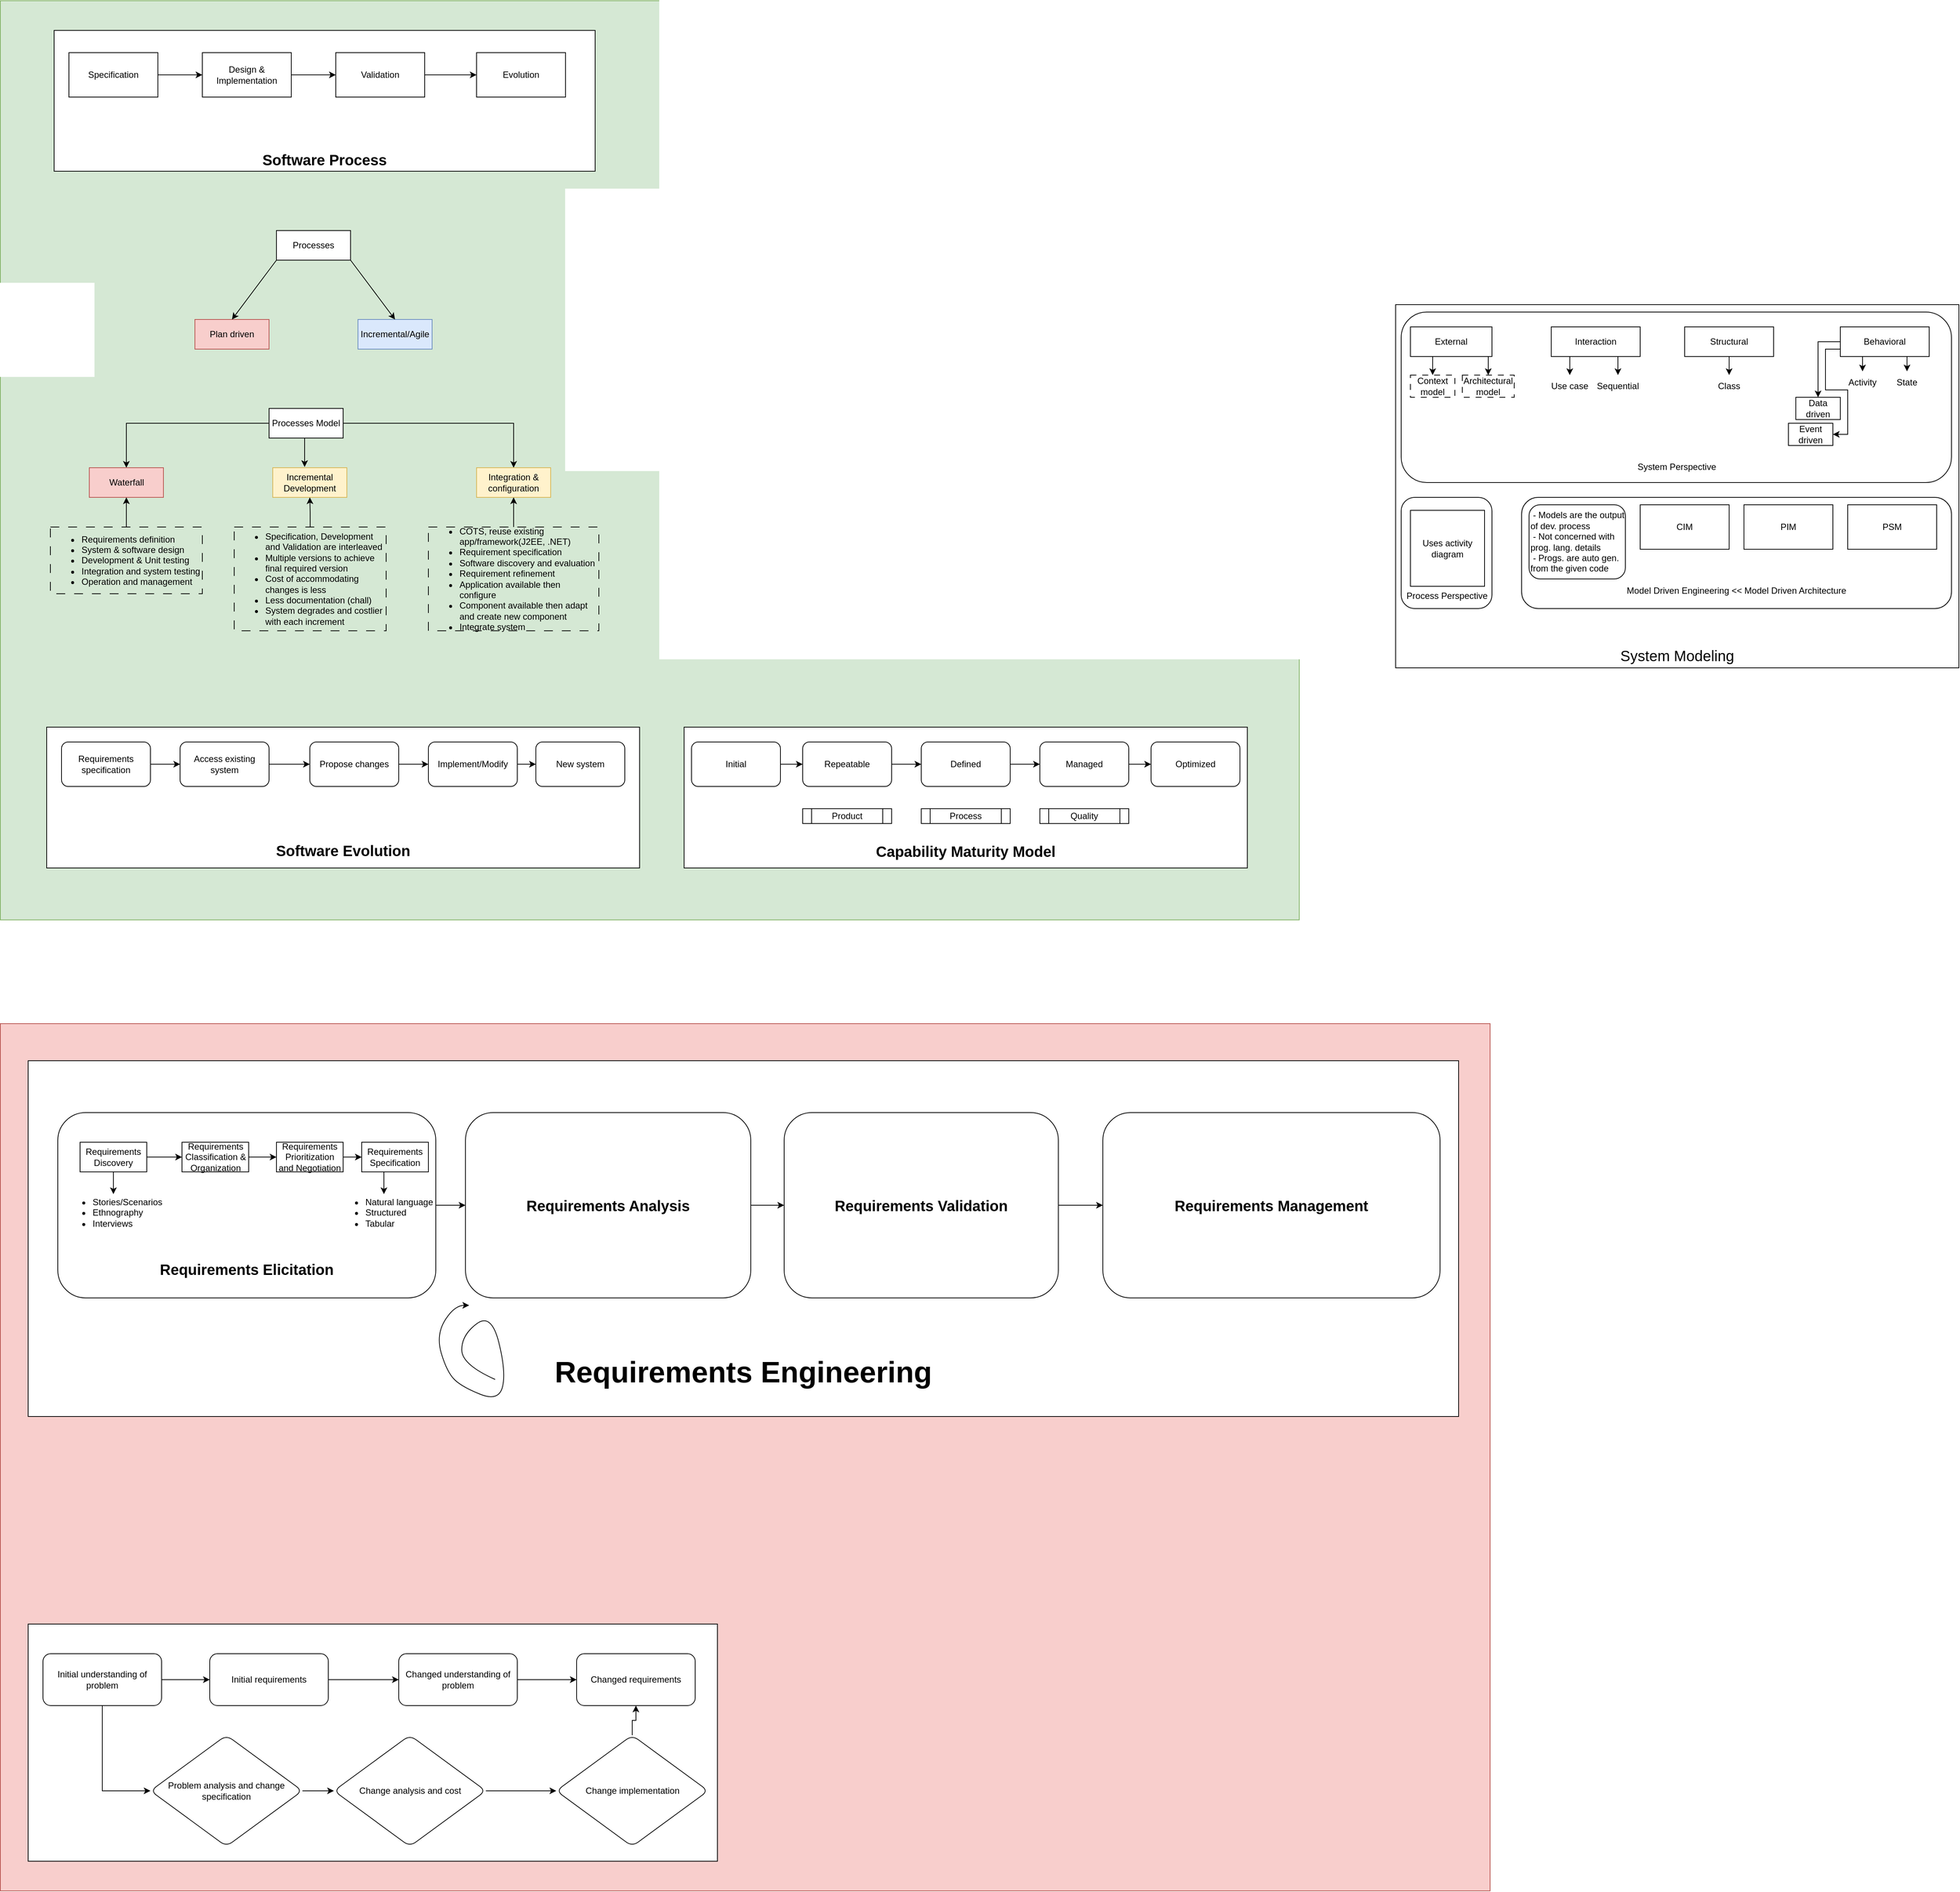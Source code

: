 <mxfile version="24.9.3">
  <diagram name="Page-1" id="WUkf8uHuEilfoa0VEvxg">
    <mxGraphModel dx="1500" dy="866" grid="1" gridSize="10" guides="1" tooltips="1" connect="1" arrows="1" fold="1" page="1" pageScale="1" pageWidth="850" pageHeight="1100" math="0" shadow="0">
      <root>
        <mxCell id="0" />
        <mxCell id="1" parent="0" />
        <mxCell id="IliaSuC26JjyOJG5OuUg-1" value="" style="rounded=0;whiteSpace=wrap;html=1;fillColor=#f8cecc;strokeColor=#b85450;" vertex="1" parent="1">
          <mxGeometry x="7.5" y="1390" width="2010" height="1170" as="geometry" />
        </mxCell>
        <mxCell id="E0Iw3UuUSvdUgsHP7zAj-17" value="" style="rounded=0;whiteSpace=wrap;html=1;fillColor=#d5e8d4;strokeColor=#82b366;" parent="1" vertex="1">
          <mxGeometry x="7.5" y="10" width="1752.5" height="1240" as="geometry" />
        </mxCell>
        <mxCell id="eU5OUPiUkgm-xmvGEM90-1" value="&lt;div&gt;&lt;br&gt;&lt;/div&gt;&lt;div&gt;&lt;br&gt;&lt;/div&gt;&lt;div&gt;&lt;br&gt;&lt;/div&gt;&lt;div&gt;&lt;br&gt;&lt;/div&gt;&lt;div&gt;&lt;br&gt;&lt;/div&gt;&lt;div&gt;&lt;br&gt;&lt;/div&gt;&lt;div&gt;&lt;br&gt;&lt;/div&gt;&lt;div&gt;&lt;br&gt;&lt;/div&gt;&lt;div&gt;&lt;br&gt;&lt;/div&gt;&lt;div&gt;&lt;br&gt;&lt;/div&gt;&lt;div&gt;&lt;br&gt;&lt;/div&gt;&lt;div&gt;&lt;b&gt;&lt;font style=&quot;font-size: 20px;&quot;&gt;Software Process&lt;/font&gt;&lt;/b&gt;&lt;/div&gt;" style="rounded=0;whiteSpace=wrap;html=1;movable=0;resizable=0;rotatable=0;deletable=0;editable=0;locked=1;connectable=0;" parent="1" vertex="1">
          <mxGeometry x="80" y="50" width="730" height="190" as="geometry" />
        </mxCell>
        <mxCell id="eU5OUPiUkgm-xmvGEM90-6" value="" style="edgeStyle=orthogonalEdgeStyle;rounded=0;orthogonalLoop=1;jettySize=auto;html=1;movable=0;resizable=0;rotatable=0;deletable=0;editable=0;locked=1;connectable=0;" parent="1" source="eU5OUPiUkgm-xmvGEM90-2" target="eU5OUPiUkgm-xmvGEM90-3" edge="1">
          <mxGeometry relative="1" as="geometry" />
        </mxCell>
        <mxCell id="eU5OUPiUkgm-xmvGEM90-2" value="Specification" style="rounded=0;whiteSpace=wrap;html=1;movable=0;resizable=0;rotatable=0;deletable=0;editable=0;locked=1;connectable=0;" parent="1" vertex="1">
          <mxGeometry x="100" y="80" width="120" height="60" as="geometry" />
        </mxCell>
        <mxCell id="eU5OUPiUkgm-xmvGEM90-7" value="" style="edgeStyle=orthogonalEdgeStyle;rounded=0;orthogonalLoop=1;jettySize=auto;html=1;movable=0;resizable=0;rotatable=0;deletable=0;editable=0;locked=1;connectable=0;" parent="1" source="eU5OUPiUkgm-xmvGEM90-3" target="eU5OUPiUkgm-xmvGEM90-4" edge="1">
          <mxGeometry relative="1" as="geometry" />
        </mxCell>
        <mxCell id="eU5OUPiUkgm-xmvGEM90-3" value="Design &amp;amp; Implementation" style="rounded=0;whiteSpace=wrap;html=1;movable=0;resizable=0;rotatable=0;deletable=0;editable=0;locked=1;connectable=0;" parent="1" vertex="1">
          <mxGeometry x="280" y="80" width="120" height="60" as="geometry" />
        </mxCell>
        <mxCell id="eU5OUPiUkgm-xmvGEM90-8" value="" style="edgeStyle=orthogonalEdgeStyle;rounded=0;orthogonalLoop=1;jettySize=auto;html=1;movable=0;resizable=0;rotatable=0;deletable=0;editable=0;locked=1;connectable=0;" parent="1" source="eU5OUPiUkgm-xmvGEM90-4" target="eU5OUPiUkgm-xmvGEM90-5" edge="1">
          <mxGeometry relative="1" as="geometry" />
        </mxCell>
        <mxCell id="eU5OUPiUkgm-xmvGEM90-4" value="Validation" style="rounded=0;whiteSpace=wrap;html=1;movable=0;resizable=0;rotatable=0;deletable=0;editable=0;locked=1;connectable=0;" parent="1" vertex="1">
          <mxGeometry x="460" y="80" width="120" height="60" as="geometry" />
        </mxCell>
        <mxCell id="eU5OUPiUkgm-xmvGEM90-5" value="Evolution" style="rounded=0;whiteSpace=wrap;html=1;movable=0;resizable=0;rotatable=0;deletable=0;editable=0;locked=1;connectable=0;" parent="1" vertex="1">
          <mxGeometry x="650" y="80" width="120" height="60" as="geometry" />
        </mxCell>
        <mxCell id="eU5OUPiUkgm-xmvGEM90-9" value="Processes" style="rounded=0;whiteSpace=wrap;html=1;movable=0;resizable=0;rotatable=0;deletable=0;editable=0;locked=1;connectable=0;" parent="1" vertex="1">
          <mxGeometry x="380" y="320" width="100" height="40" as="geometry" />
        </mxCell>
        <mxCell id="eU5OUPiUkgm-xmvGEM90-10" value="Plan driven" style="rounded=0;whiteSpace=wrap;html=1;fillColor=#f8cecc;strokeColor=#b85450;movable=0;resizable=0;rotatable=0;deletable=0;editable=0;locked=1;connectable=0;" parent="1" vertex="1">
          <mxGeometry x="270" y="440" width="100" height="40" as="geometry" />
        </mxCell>
        <mxCell id="eU5OUPiUkgm-xmvGEM90-11" value="Incremental/Agile" style="rounded=0;whiteSpace=wrap;html=1;fillColor=#dae8fc;strokeColor=#6c8ebf;movable=0;resizable=0;rotatable=0;deletable=0;editable=0;locked=1;connectable=0;" parent="1" vertex="1">
          <mxGeometry x="490" y="440" width="100" height="40" as="geometry" />
        </mxCell>
        <mxCell id="eU5OUPiUkgm-xmvGEM90-13" value="" style="endArrow=classic;html=1;rounded=0;entryX=0.5;entryY=0;entryDx=0;entryDy=0;exitX=0;exitY=1;exitDx=0;exitDy=0;movable=0;resizable=0;rotatable=0;deletable=0;editable=0;locked=1;connectable=0;" parent="1" source="eU5OUPiUkgm-xmvGEM90-9" target="eU5OUPiUkgm-xmvGEM90-10" edge="1">
          <mxGeometry width="50" height="50" relative="1" as="geometry">
            <mxPoint x="400" y="300" as="sourcePoint" />
            <mxPoint x="450" y="250" as="targetPoint" />
          </mxGeometry>
        </mxCell>
        <mxCell id="eU5OUPiUkgm-xmvGEM90-14" value="" style="endArrow=classic;html=1;rounded=0;entryX=0.5;entryY=0;entryDx=0;entryDy=0;exitX=1;exitY=1;exitDx=0;exitDy=0;movable=0;resizable=0;rotatable=0;deletable=0;editable=0;locked=1;connectable=0;" parent="1" source="eU5OUPiUkgm-xmvGEM90-9" target="eU5OUPiUkgm-xmvGEM90-11" edge="1">
          <mxGeometry width="50" height="50" relative="1" as="geometry">
            <mxPoint x="390" y="370" as="sourcePoint" />
            <mxPoint x="350" y="410" as="targetPoint" />
          </mxGeometry>
        </mxCell>
        <mxCell id="eU5OUPiUkgm-xmvGEM90-21" style="edgeStyle=orthogonalEdgeStyle;rounded=0;orthogonalLoop=1;jettySize=auto;html=1;exitX=0;exitY=0.5;exitDx=0;exitDy=0;entryX=0.5;entryY=0;entryDx=0;entryDy=0;movable=0;resizable=0;rotatable=0;deletable=0;editable=0;locked=1;connectable=0;" parent="1" source="eU5OUPiUkgm-xmvGEM90-15" target="eU5OUPiUkgm-xmvGEM90-17" edge="1">
          <mxGeometry relative="1" as="geometry" />
        </mxCell>
        <mxCell id="eU5OUPiUkgm-xmvGEM90-23" style="edgeStyle=orthogonalEdgeStyle;rounded=0;orthogonalLoop=1;jettySize=auto;html=1;exitX=1;exitY=0.5;exitDx=0;exitDy=0;entryX=0.5;entryY=0;entryDx=0;entryDy=0;movable=0;resizable=0;rotatable=0;deletable=0;editable=0;locked=1;connectable=0;" parent="1" source="eU5OUPiUkgm-xmvGEM90-15" target="eU5OUPiUkgm-xmvGEM90-19" edge="1">
          <mxGeometry relative="1" as="geometry" />
        </mxCell>
        <mxCell id="eU5OUPiUkgm-xmvGEM90-15" value="Processes Model" style="rounded=0;whiteSpace=wrap;html=1;movable=0;resizable=0;rotatable=0;deletable=0;editable=0;locked=1;connectable=0;" parent="1" vertex="1">
          <mxGeometry x="370" y="560" width="100" height="40" as="geometry" />
        </mxCell>
        <mxCell id="eU5OUPiUkgm-xmvGEM90-17" value="Waterfall" style="rounded=0;whiteSpace=wrap;html=1;fillColor=#f8cecc;strokeColor=#b85450;movable=0;resizable=0;rotatable=0;deletable=0;editable=0;locked=1;connectable=0;" parent="1" vertex="1">
          <mxGeometry x="127.5" y="640" width="100" height="40" as="geometry" />
        </mxCell>
        <mxCell id="eU5OUPiUkgm-xmvGEM90-18" value="Incremental Development" style="rounded=0;whiteSpace=wrap;html=1;fillColor=#fff2cc;strokeColor=#d6b656;movable=0;resizable=0;rotatable=0;deletable=0;editable=0;locked=1;connectable=0;" parent="1" vertex="1">
          <mxGeometry x="375" y="640" width="100" height="40" as="geometry" />
        </mxCell>
        <mxCell id="eU5OUPiUkgm-xmvGEM90-19" value="Integration &amp;amp; configuration" style="rounded=0;whiteSpace=wrap;html=1;fillColor=#fff2cc;strokeColor=#d6b656;movable=0;resizable=0;rotatable=0;deletable=0;editable=0;locked=1;connectable=0;" parent="1" vertex="1">
          <mxGeometry x="650" y="640" width="100" height="40" as="geometry" />
        </mxCell>
        <mxCell id="eU5OUPiUkgm-xmvGEM90-22" style="edgeStyle=orthogonalEdgeStyle;rounded=0;orthogonalLoop=1;jettySize=auto;html=1;exitX=0.5;exitY=1;exitDx=0;exitDy=0;entryX=0.43;entryY=-0.025;entryDx=0;entryDy=0;entryPerimeter=0;movable=0;resizable=0;rotatable=0;deletable=0;editable=0;locked=1;connectable=0;" parent="1" source="eU5OUPiUkgm-xmvGEM90-15" target="eU5OUPiUkgm-xmvGEM90-18" edge="1">
          <mxGeometry relative="1" as="geometry" />
        </mxCell>
        <mxCell id="eU5OUPiUkgm-xmvGEM90-26" value="" style="edgeStyle=orthogonalEdgeStyle;rounded=0;orthogonalLoop=1;jettySize=auto;html=1;movable=0;resizable=0;rotatable=0;deletable=0;editable=0;locked=1;connectable=0;" parent="1" source="eU5OUPiUkgm-xmvGEM90-25" target="eU5OUPiUkgm-xmvGEM90-17" edge="1">
          <mxGeometry relative="1" as="geometry" />
        </mxCell>
        <mxCell id="eU5OUPiUkgm-xmvGEM90-25" value="&lt;div align=&quot;left&quot;&gt;&lt;ul&gt;&lt;li&gt;Requirements definition&lt;/li&gt;&lt;li&gt;System &amp;amp; software design&lt;/li&gt;&lt;li&gt;Development &amp;amp; Unit testing&lt;/li&gt;&lt;li&gt;Integration and system testing&lt;/li&gt;&lt;li&gt;Operation and management&lt;br&gt;&lt;/li&gt;&lt;/ul&gt;&lt;/div&gt;" style="text;html=1;align=left;verticalAlign=middle;whiteSpace=wrap;rounded=0;dashed=1;strokeColor=default;dashPattern=12 12;movable=0;resizable=0;rotatable=0;deletable=0;editable=0;locked=1;connectable=0;" parent="1" vertex="1">
          <mxGeometry x="75" y="720" width="205" height="90" as="geometry" />
        </mxCell>
        <mxCell id="eU5OUPiUkgm-xmvGEM90-28" value="" style="edgeStyle=orthogonalEdgeStyle;rounded=0;orthogonalLoop=1;jettySize=auto;html=1;movable=0;resizable=0;rotatable=0;deletable=0;editable=0;locked=1;connectable=0;" parent="1" source="eU5OUPiUkgm-xmvGEM90-27" target="eU5OUPiUkgm-xmvGEM90-18" edge="1">
          <mxGeometry relative="1" as="geometry" />
        </mxCell>
        <mxCell id="eU5OUPiUkgm-xmvGEM90-27" value="&lt;ul&gt;&lt;li&gt;Specification, Development and Validation are interleaved&lt;/li&gt;&lt;li&gt;Multiple versions to achieve final required version&lt;br&gt;&lt;/li&gt;&lt;li&gt;Cost of accommodating changes is less&lt;/li&gt;&lt;li&gt;Less documentation (chall)&lt;/li&gt;&lt;li&gt;System degrades and costlier with each increment&lt;br&gt;&lt;/li&gt;&lt;/ul&gt;" style="text;html=1;align=left;verticalAlign=middle;whiteSpace=wrap;rounded=0;dashed=1;strokeColor=default;dashPattern=12 12;movable=0;resizable=0;rotatable=0;deletable=0;editable=0;locked=1;connectable=0;" parent="1" vertex="1">
          <mxGeometry x="323" y="720" width="205" height="140" as="geometry" />
        </mxCell>
        <mxCell id="eU5OUPiUkgm-xmvGEM90-30" value="" style="edgeStyle=orthogonalEdgeStyle;rounded=0;orthogonalLoop=1;jettySize=auto;html=1;movable=0;resizable=0;rotatable=0;deletable=0;editable=0;locked=1;connectable=0;" parent="1" source="eU5OUPiUkgm-xmvGEM90-29" target="eU5OUPiUkgm-xmvGEM90-19" edge="1">
          <mxGeometry relative="1" as="geometry" />
        </mxCell>
        <mxCell id="eU5OUPiUkgm-xmvGEM90-29" value="&lt;ul&gt;&lt;li&gt;COTS, reuse existing app/framework(J2EE, .NET)&lt;/li&gt;&lt;li&gt;Requirement specification&lt;/li&gt;&lt;li&gt;Software discovery and evaluation&lt;br&gt;&lt;/li&gt;&lt;li&gt;Requirement refinement&lt;/li&gt;&lt;li&gt;Application available then configure&lt;/li&gt;&lt;li&gt;Component available then adapt and create new component&lt;br&gt;&lt;/li&gt;&lt;li&gt;Integrate system&lt;br&gt;&lt;/li&gt;&lt;/ul&gt;" style="text;html=1;align=left;verticalAlign=middle;whiteSpace=wrap;rounded=0;dashed=1;strokeColor=default;dashPattern=12 12;movable=0;resizable=0;rotatable=0;deletable=0;editable=0;locked=1;connectable=0;" parent="1" vertex="1">
          <mxGeometry x="585" y="720" width="230" height="140" as="geometry" />
        </mxCell>
        <mxCell id="6BnkQUGsRllKWGxfREIt-1" value="&lt;br&gt;&lt;div&gt;&lt;br&gt;&lt;/div&gt;&lt;div&gt;&lt;b&gt;&lt;br&gt;&lt;/b&gt;&lt;/div&gt;&lt;div&gt;&lt;b&gt;&lt;br&gt;&lt;/b&gt;&lt;/div&gt;&lt;div&gt;&lt;b&gt;&lt;br&gt;&lt;/b&gt;&lt;/div&gt;&lt;div&gt;&lt;b&gt;&lt;br&gt;&lt;/b&gt;&lt;/div&gt;&lt;div&gt;&lt;b&gt;&lt;br&gt;&lt;/b&gt;&lt;/div&gt;&lt;div&gt;&lt;b&gt;&lt;br&gt;&lt;/b&gt;&lt;/div&gt;&lt;div&gt;&lt;b&gt;&lt;br&gt;&lt;/b&gt;&lt;/div&gt;&lt;div&gt;&lt;b&gt;&lt;br&gt;&lt;/b&gt;&lt;/div&gt;&lt;div&gt;&lt;b&gt;&lt;font style=&quot;font-size: 20px;&quot;&gt;Software Evolution&lt;/font&gt;&lt;/b&gt;&lt;/div&gt;" style="rounded=0;whiteSpace=wrap;html=1;movable=0;resizable=0;rotatable=0;deletable=0;editable=0;locked=1;connectable=0;" parent="1" vertex="1">
          <mxGeometry x="70" y="990" width="800" height="190" as="geometry" />
        </mxCell>
        <mxCell id="6BnkQUGsRllKWGxfREIt-5" value="" style="edgeStyle=orthogonalEdgeStyle;rounded=0;orthogonalLoop=1;jettySize=auto;html=1;movable=0;resizable=0;rotatable=0;deletable=0;editable=0;locked=1;connectable=0;" parent="1" source="6BnkQUGsRllKWGxfREIt-3" target="6BnkQUGsRllKWGxfREIt-4" edge="1">
          <mxGeometry relative="1" as="geometry" />
        </mxCell>
        <mxCell id="6BnkQUGsRllKWGxfREIt-3" value="Requirements specification" style="rounded=1;whiteSpace=wrap;html=1;movable=0;resizable=0;rotatable=0;deletable=0;editable=0;locked=1;connectable=0;" parent="1" vertex="1">
          <mxGeometry x="90" y="1010" width="120" height="60" as="geometry" />
        </mxCell>
        <mxCell id="6BnkQUGsRllKWGxfREIt-7" value="" style="edgeStyle=orthogonalEdgeStyle;rounded=0;orthogonalLoop=1;jettySize=auto;html=1;movable=0;resizable=0;rotatable=0;deletable=0;editable=0;locked=1;connectable=0;" parent="1" source="6BnkQUGsRllKWGxfREIt-4" target="6BnkQUGsRllKWGxfREIt-6" edge="1">
          <mxGeometry relative="1" as="geometry" />
        </mxCell>
        <mxCell id="6BnkQUGsRllKWGxfREIt-4" value="Access existing system" style="whiteSpace=wrap;html=1;rounded=1;movable=0;resizable=0;rotatable=0;deletable=0;editable=0;locked=1;connectable=0;" parent="1" vertex="1">
          <mxGeometry x="250" y="1010" width="120" height="60" as="geometry" />
        </mxCell>
        <mxCell id="6BnkQUGsRllKWGxfREIt-9" value="" style="edgeStyle=orthogonalEdgeStyle;rounded=0;orthogonalLoop=1;jettySize=auto;html=1;movable=0;resizable=0;rotatable=0;deletable=0;editable=0;locked=1;connectable=0;" parent="1" source="6BnkQUGsRllKWGxfREIt-6" target="6BnkQUGsRllKWGxfREIt-8" edge="1">
          <mxGeometry relative="1" as="geometry" />
        </mxCell>
        <mxCell id="6BnkQUGsRllKWGxfREIt-6" value="Propose changes" style="whiteSpace=wrap;html=1;rounded=1;movable=0;resizable=0;rotatable=0;deletable=0;editable=0;locked=1;connectable=0;" parent="1" vertex="1">
          <mxGeometry x="425" y="1010" width="120" height="60" as="geometry" />
        </mxCell>
        <mxCell id="6BnkQUGsRllKWGxfREIt-11" value="" style="edgeStyle=orthogonalEdgeStyle;rounded=0;orthogonalLoop=1;jettySize=auto;html=1;movable=0;resizable=0;rotatable=0;deletable=0;editable=0;locked=1;connectable=0;" parent="1" source="6BnkQUGsRllKWGxfREIt-8" target="6BnkQUGsRllKWGxfREIt-10" edge="1">
          <mxGeometry relative="1" as="geometry" />
        </mxCell>
        <mxCell id="6BnkQUGsRllKWGxfREIt-8" value="Implement/Modify" style="whiteSpace=wrap;html=1;rounded=1;movable=0;resizable=0;rotatable=0;deletable=0;editable=0;locked=1;connectable=0;" parent="1" vertex="1">
          <mxGeometry x="585" y="1010" width="120" height="60" as="geometry" />
        </mxCell>
        <mxCell id="6BnkQUGsRllKWGxfREIt-10" value="New system" style="whiteSpace=wrap;html=1;rounded=1;movable=0;resizable=0;rotatable=0;deletable=0;editable=0;locked=1;connectable=0;" parent="1" vertex="1">
          <mxGeometry x="730" y="1010" width="120" height="60" as="geometry" />
        </mxCell>
        <mxCell id="E0Iw3UuUSvdUgsHP7zAj-1" value="&lt;div&gt;&lt;b&gt;&lt;font style=&quot;font-size: 20px;&quot;&gt;&lt;br&gt;&lt;/font&gt;&lt;/b&gt;&lt;/div&gt;&lt;div&gt;&lt;b&gt;&lt;font style=&quot;font-size: 20px;&quot;&gt;&lt;br&gt;&lt;/font&gt;&lt;/b&gt;&lt;/div&gt;&lt;div&gt;&lt;b&gt;&lt;font style=&quot;font-size: 20px;&quot;&gt;&lt;br&gt;&lt;/font&gt;&lt;/b&gt;&lt;/div&gt;&lt;div&gt;&lt;b&gt;&lt;font style=&quot;font-size: 20px;&quot;&gt;&lt;br&gt;&lt;/font&gt;&lt;/b&gt;&lt;/div&gt;&lt;div&gt;&lt;b&gt;&lt;font style=&quot;font-size: 20px;&quot;&gt;&lt;br&gt;&lt;/font&gt;&lt;/b&gt;&lt;/div&gt;&lt;div&gt;&lt;b&gt;&lt;font style=&quot;font-size: 20px;&quot;&gt;&lt;br&gt;&lt;/font&gt;&lt;/b&gt;&lt;/div&gt;&lt;div&gt;&lt;b&gt;&lt;font style=&quot;font-size: 20px;&quot;&gt;Capability Maturity Model&lt;/font&gt;&lt;/b&gt;&lt;/div&gt;" style="rounded=0;whiteSpace=wrap;html=1;movable=0;resizable=0;rotatable=0;deletable=0;editable=0;locked=1;connectable=0;" parent="1" vertex="1">
          <mxGeometry x="930" y="990" width="760" height="190" as="geometry" />
        </mxCell>
        <mxCell id="E0Iw3UuUSvdUgsHP7zAj-4" value="" style="edgeStyle=orthogonalEdgeStyle;rounded=0;orthogonalLoop=1;jettySize=auto;html=1;movable=0;resizable=0;rotatable=0;deletable=0;editable=0;locked=1;connectable=0;" parent="1" source="E0Iw3UuUSvdUgsHP7zAj-2" target="E0Iw3UuUSvdUgsHP7zAj-3" edge="1">
          <mxGeometry relative="1" as="geometry" />
        </mxCell>
        <mxCell id="E0Iw3UuUSvdUgsHP7zAj-2" value="Initial" style="rounded=1;whiteSpace=wrap;html=1;movable=0;resizable=0;rotatable=0;deletable=0;editable=0;locked=1;connectable=0;" parent="1" vertex="1">
          <mxGeometry x="940" y="1010" width="120" height="60" as="geometry" />
        </mxCell>
        <mxCell id="E0Iw3UuUSvdUgsHP7zAj-6" value="" style="edgeStyle=orthogonalEdgeStyle;rounded=0;orthogonalLoop=1;jettySize=auto;html=1;movable=0;resizable=0;rotatable=0;deletable=0;editable=0;locked=1;connectable=0;" parent="1" source="E0Iw3UuUSvdUgsHP7zAj-3" target="E0Iw3UuUSvdUgsHP7zAj-5" edge="1">
          <mxGeometry relative="1" as="geometry" />
        </mxCell>
        <mxCell id="E0Iw3UuUSvdUgsHP7zAj-3" value="Repeatable" style="whiteSpace=wrap;html=1;rounded=1;movable=0;resizable=0;rotatable=0;deletable=0;editable=0;locked=1;connectable=0;" parent="1" vertex="1">
          <mxGeometry x="1090" y="1010" width="120" height="60" as="geometry" />
        </mxCell>
        <mxCell id="E0Iw3UuUSvdUgsHP7zAj-8" value="" style="edgeStyle=orthogonalEdgeStyle;rounded=0;orthogonalLoop=1;jettySize=auto;html=1;movable=0;resizable=0;rotatable=0;deletable=0;editable=0;locked=1;connectable=0;" parent="1" source="E0Iw3UuUSvdUgsHP7zAj-5" target="E0Iw3UuUSvdUgsHP7zAj-7" edge="1">
          <mxGeometry relative="1" as="geometry" />
        </mxCell>
        <mxCell id="E0Iw3UuUSvdUgsHP7zAj-5" value="Defined" style="whiteSpace=wrap;html=1;rounded=1;movable=0;resizable=0;rotatable=0;deletable=0;editable=0;locked=1;connectable=0;" parent="1" vertex="1">
          <mxGeometry x="1250" y="1010" width="120" height="60" as="geometry" />
        </mxCell>
        <mxCell id="E0Iw3UuUSvdUgsHP7zAj-10" value="" style="edgeStyle=orthogonalEdgeStyle;rounded=0;orthogonalLoop=1;jettySize=auto;html=1;movable=0;resizable=0;rotatable=0;deletable=0;editable=0;locked=1;connectable=0;" parent="1" source="E0Iw3UuUSvdUgsHP7zAj-7" target="E0Iw3UuUSvdUgsHP7zAj-9" edge="1">
          <mxGeometry relative="1" as="geometry" />
        </mxCell>
        <mxCell id="E0Iw3UuUSvdUgsHP7zAj-7" value="Managed" style="whiteSpace=wrap;html=1;rounded=1;movable=0;resizable=0;rotatable=0;deletable=0;editable=0;locked=1;connectable=0;" parent="1" vertex="1">
          <mxGeometry x="1410" y="1010" width="120" height="60" as="geometry" />
        </mxCell>
        <mxCell id="E0Iw3UuUSvdUgsHP7zAj-9" value="Optimized" style="whiteSpace=wrap;html=1;rounded=1;movable=0;resizable=0;rotatable=0;deletable=0;editable=0;locked=1;connectable=0;" parent="1" vertex="1">
          <mxGeometry x="1560" y="1010" width="120" height="60" as="geometry" />
        </mxCell>
        <mxCell id="E0Iw3UuUSvdUgsHP7zAj-11" value="Process" style="shape=process;whiteSpace=wrap;html=1;backgroundOutline=1;movable=0;resizable=0;rotatable=0;deletable=0;editable=0;locked=1;connectable=0;" parent="1" vertex="1">
          <mxGeometry x="1250" y="1100" width="120" height="20" as="geometry" />
        </mxCell>
        <mxCell id="E0Iw3UuUSvdUgsHP7zAj-14" value="Product" style="shape=process;whiteSpace=wrap;html=1;backgroundOutline=1;movable=0;resizable=0;rotatable=0;deletable=0;editable=0;locked=1;connectable=0;" parent="1" vertex="1">
          <mxGeometry x="1090" y="1100" width="120" height="20" as="geometry" />
        </mxCell>
        <mxCell id="E0Iw3UuUSvdUgsHP7zAj-15" value="Quality" style="shape=process;whiteSpace=wrap;html=1;backgroundOutline=1;movable=0;resizable=0;rotatable=0;deletable=0;editable=0;locked=1;connectable=0;" parent="1" vertex="1">
          <mxGeometry x="1410" y="1100" width="120" height="20" as="geometry" />
        </mxCell>
        <mxCell id="Emmmvu-aRQl3JNMh38jR-1" value="&lt;div&gt;&lt;br&gt;&lt;/div&gt;&lt;div&gt;&lt;br&gt;&lt;/div&gt;&lt;div&gt;&lt;br&gt;&lt;/div&gt;&lt;div&gt;&lt;br&gt;&lt;/div&gt;&lt;div&gt;&lt;br&gt;&lt;/div&gt;&lt;div&gt;&lt;br&gt;&lt;/div&gt;&lt;div&gt;&lt;br&gt;&lt;/div&gt;&lt;div&gt;&lt;br&gt;&lt;/div&gt;&lt;div&gt;&lt;br&gt;&lt;/div&gt;&lt;div&gt;&lt;br&gt;&lt;/div&gt;&lt;div&gt;&lt;br&gt;&lt;/div&gt;&lt;div&gt;&lt;br&gt;&lt;/div&gt;&lt;div&gt;&lt;br&gt;&lt;/div&gt;&lt;div&gt;&lt;br&gt;&lt;/div&gt;&lt;div&gt;&lt;br&gt;&lt;/div&gt;&lt;div&gt;&lt;br&gt;&lt;/div&gt;&lt;div&gt;&lt;br&gt;&lt;/div&gt;&lt;div&gt;&lt;br&gt;&lt;/div&gt;&lt;div&gt;&lt;br&gt;&lt;/div&gt;&lt;div&gt;&lt;br&gt;&lt;/div&gt;&lt;div&gt;&lt;br&gt;&lt;/div&gt;&lt;div&gt;&lt;br&gt;&lt;/div&gt;&lt;div&gt;&lt;br&gt;&lt;/div&gt;&lt;div&gt;&lt;br&gt;&lt;/div&gt;&lt;div&gt;&lt;br&gt;&lt;/div&gt;&lt;div&gt;&lt;font style=&quot;font-size: 40px;&quot;&gt;&lt;b&gt;Requirements Engineering&lt;/b&gt;&lt;/font&gt;&lt;/div&gt;" style="rounded=0;whiteSpace=wrap;html=1;" parent="1" vertex="1">
          <mxGeometry x="45" y="1440" width="1930" height="480" as="geometry" />
        </mxCell>
        <mxCell id="Emmmvu-aRQl3JNMh38jR-4" value="" style="edgeStyle=orthogonalEdgeStyle;rounded=0;orthogonalLoop=1;jettySize=auto;html=1;" parent="1" source="Emmmvu-aRQl3JNMh38jR-2" target="Emmmvu-aRQl3JNMh38jR-3" edge="1">
          <mxGeometry relative="1" as="geometry" />
        </mxCell>
        <mxCell id="Emmmvu-aRQl3JNMh38jR-2" value="&lt;br&gt;&lt;div&gt;&lt;br&gt;&lt;/div&gt;&lt;div&gt;&lt;font style=&quot;font-size: 20px;&quot;&gt;&lt;b&gt;&lt;br&gt;&lt;/b&gt;&lt;/font&gt;&lt;/div&gt;&lt;div&gt;&lt;font style=&quot;font-size: 20px;&quot;&gt;&lt;b&gt;&lt;br&gt;&lt;/b&gt;&lt;/font&gt;&lt;/div&gt;&lt;div&gt;&lt;font style=&quot;font-size: 20px;&quot;&gt;&lt;b&gt;&lt;br&gt;&lt;/b&gt;&lt;/font&gt;&lt;/div&gt;&lt;div&gt;&lt;font style=&quot;font-size: 20px;&quot;&gt;&lt;b&gt;&lt;br&gt;&lt;/b&gt;&lt;/font&gt;&lt;/div&gt;&lt;div&gt;&lt;font style=&quot;font-size: 20px;&quot;&gt;&lt;b&gt;&lt;br&gt;&lt;/b&gt;&lt;/font&gt;&lt;/div&gt;&lt;div&gt;&lt;font style=&quot;font-size: 20px;&quot;&gt;&lt;b&gt;&lt;br&gt;&lt;/b&gt;&lt;/font&gt;&lt;/div&gt;&lt;div&gt;&lt;font style=&quot;font-size: 20px;&quot;&gt;&lt;b&gt;Requirements Elicitation&lt;/b&gt;&lt;/font&gt;&lt;/div&gt;" style="rounded=1;whiteSpace=wrap;html=1;" parent="1" vertex="1">
          <mxGeometry x="85" y="1510" width="510" height="250" as="geometry" />
        </mxCell>
        <mxCell id="Emmmvu-aRQl3JNMh38jR-6" value="" style="edgeStyle=orthogonalEdgeStyle;rounded=0;orthogonalLoop=1;jettySize=auto;html=1;" parent="1" source="Emmmvu-aRQl3JNMh38jR-3" target="Emmmvu-aRQl3JNMh38jR-5" edge="1">
          <mxGeometry relative="1" as="geometry" />
        </mxCell>
        <mxCell id="Emmmvu-aRQl3JNMh38jR-3" value="&lt;font style=&quot;font-size: 20px;&quot;&gt;&lt;b&gt;Requirements Analysis&lt;/b&gt;&lt;/font&gt;" style="whiteSpace=wrap;html=1;rounded=1;" parent="1" vertex="1">
          <mxGeometry x="635" y="1510" width="385" height="250" as="geometry" />
        </mxCell>
        <mxCell id="Emmmvu-aRQl3JNMh38jR-8" value="" style="edgeStyle=orthogonalEdgeStyle;rounded=0;orthogonalLoop=1;jettySize=auto;html=1;" parent="1" source="Emmmvu-aRQl3JNMh38jR-5" target="Emmmvu-aRQl3JNMh38jR-7" edge="1">
          <mxGeometry relative="1" as="geometry" />
        </mxCell>
        <mxCell id="Emmmvu-aRQl3JNMh38jR-5" value="&lt;font style=&quot;font-size: 20px;&quot;&gt;&lt;b&gt;Requirements Validation&lt;/b&gt;&lt;/font&gt;" style="whiteSpace=wrap;html=1;rounded=1;" parent="1" vertex="1">
          <mxGeometry x="1065" y="1510" width="370" height="250" as="geometry" />
        </mxCell>
        <mxCell id="Emmmvu-aRQl3JNMh38jR-7" value="&lt;b&gt;&lt;font style=&quot;font-size: 20px;&quot;&gt;Requirements Management&lt;/font&gt;&lt;/b&gt;" style="whiteSpace=wrap;html=1;rounded=1;" parent="1" vertex="1">
          <mxGeometry x="1495" y="1510" width="455" height="250" as="geometry" />
        </mxCell>
        <mxCell id="Emmmvu-aRQl3JNMh38jR-9" value="" style="curved=1;endArrow=classic;html=1;rounded=0;" parent="1" edge="1">
          <mxGeometry width="50" height="50" relative="1" as="geometry">
            <mxPoint x="675" y="1870" as="sourcePoint" />
            <mxPoint x="640" y="1770" as="targetPoint" />
            <Array as="points">
              <mxPoint x="630" y="1850" />
              <mxPoint x="630" y="1810" />
              <mxPoint x="670" y="1780" />
              <mxPoint x="690" y="1860" />
              <mxPoint x="680" y="1900" />
              <mxPoint x="630" y="1880" />
              <mxPoint x="610" y="1860" />
              <mxPoint x="595" y="1810" />
              <mxPoint x="620" y="1770" />
            </Array>
          </mxGeometry>
        </mxCell>
        <mxCell id="Emmmvu-aRQl3JNMh38jR-17" value="" style="edgeStyle=orthogonalEdgeStyle;rounded=0;orthogonalLoop=1;jettySize=auto;html=1;" parent="1" source="Emmmvu-aRQl3JNMh38jR-11" target="Emmmvu-aRQl3JNMh38jR-14" edge="1">
          <mxGeometry relative="1" as="geometry" />
        </mxCell>
        <mxCell id="Emmmvu-aRQl3JNMh38jR-25" value="" style="edgeStyle=orthogonalEdgeStyle;rounded=0;orthogonalLoop=1;jettySize=auto;html=1;" parent="1" source="Emmmvu-aRQl3JNMh38jR-11" target="Emmmvu-aRQl3JNMh38jR-24" edge="1">
          <mxGeometry relative="1" as="geometry" />
        </mxCell>
        <mxCell id="Emmmvu-aRQl3JNMh38jR-11" value="Requirements Discovery" style="rounded=0;whiteSpace=wrap;html=1;" parent="1" vertex="1">
          <mxGeometry x="115" y="1550" width="90" height="40" as="geometry" />
        </mxCell>
        <mxCell id="Emmmvu-aRQl3JNMh38jR-18" value="" style="edgeStyle=orthogonalEdgeStyle;rounded=0;orthogonalLoop=1;jettySize=auto;html=1;" parent="1" source="Emmmvu-aRQl3JNMh38jR-14" target="Emmmvu-aRQl3JNMh38jR-15" edge="1">
          <mxGeometry relative="1" as="geometry" />
        </mxCell>
        <mxCell id="Emmmvu-aRQl3JNMh38jR-14" value="Requirements Classification &amp;amp; Organization" style="rounded=0;whiteSpace=wrap;html=1;" parent="1" vertex="1">
          <mxGeometry x="252.5" y="1550" width="90" height="40" as="geometry" />
        </mxCell>
        <mxCell id="Emmmvu-aRQl3JNMh38jR-19" value="" style="edgeStyle=orthogonalEdgeStyle;rounded=0;orthogonalLoop=1;jettySize=auto;html=1;entryX=0;entryY=0.5;entryDx=0;entryDy=0;" parent="1" source="Emmmvu-aRQl3JNMh38jR-15" target="Emmmvu-aRQl3JNMh38jR-16" edge="1">
          <mxGeometry relative="1" as="geometry" />
        </mxCell>
        <mxCell id="Emmmvu-aRQl3JNMh38jR-15" value="Requirements Prioritization and Negotiation" style="rounded=0;whiteSpace=wrap;html=1;" parent="1" vertex="1">
          <mxGeometry x="380" y="1550" width="90" height="40" as="geometry" />
        </mxCell>
        <mxCell id="Emmmvu-aRQl3JNMh38jR-27" style="edgeStyle=orthogonalEdgeStyle;rounded=0;orthogonalLoop=1;jettySize=auto;html=1;exitX=0.5;exitY=1;exitDx=0;exitDy=0;entryX=0.5;entryY=0;entryDx=0;entryDy=0;" parent="1" source="Emmmvu-aRQl3JNMh38jR-16" target="Emmmvu-aRQl3JNMh38jR-26" edge="1">
          <mxGeometry relative="1" as="geometry" />
        </mxCell>
        <mxCell id="Emmmvu-aRQl3JNMh38jR-16" value="Requirements Specification" style="rounded=0;whiteSpace=wrap;html=1;" parent="1" vertex="1">
          <mxGeometry x="495" y="1550" width="90" height="40" as="geometry" />
        </mxCell>
        <mxCell id="Emmmvu-aRQl3JNMh38jR-24" value="&lt;ul&gt;&lt;li align=&quot;left&quot;&gt;Stories/Scenarios&lt;/li&gt;&lt;li align=&quot;left&quot;&gt;Ethnography&lt;/li&gt;&lt;li align=&quot;left&quot;&gt;Interviews&lt;/li&gt;&lt;/ul&gt;" style="text;html=1;align=left;verticalAlign=middle;whiteSpace=wrap;rounded=0;" parent="1" vertex="1">
          <mxGeometry x="90" y="1620" width="140" height="50" as="geometry" />
        </mxCell>
        <mxCell id="Emmmvu-aRQl3JNMh38jR-26" value="&lt;ul&gt;&lt;li align=&quot;left&quot;&gt;Natural language&lt;/li&gt;&lt;li align=&quot;left&quot;&gt;Structured&lt;/li&gt;&lt;li align=&quot;left&quot;&gt;Tabular&lt;/li&gt;&lt;/ul&gt;" style="text;html=1;align=left;verticalAlign=middle;whiteSpace=wrap;rounded=0;" parent="1" vertex="1">
          <mxGeometry x="457.5" y="1620" width="135" height="50" as="geometry" />
        </mxCell>
        <mxCell id="Emmmvu-aRQl3JNMh38jR-28" value="" style="rounded=0;whiteSpace=wrap;html=1;" parent="1" vertex="1">
          <mxGeometry x="45" y="2200" width="930" height="320" as="geometry" />
        </mxCell>
        <mxCell id="Emmmvu-aRQl3JNMh38jR-33" value="" style="edgeStyle=orthogonalEdgeStyle;rounded=0;orthogonalLoop=1;jettySize=auto;html=1;" parent="1" source="Emmmvu-aRQl3JNMh38jR-29" target="Emmmvu-aRQl3JNMh38jR-30" edge="1">
          <mxGeometry relative="1" as="geometry" />
        </mxCell>
        <mxCell id="Emmmvu-aRQl3JNMh38jR-43" style="edgeStyle=orthogonalEdgeStyle;rounded=0;orthogonalLoop=1;jettySize=auto;html=1;exitX=0.5;exitY=1;exitDx=0;exitDy=0;entryX=0;entryY=0.5;entryDx=0;entryDy=0;" parent="1" source="Emmmvu-aRQl3JNMh38jR-29" target="Emmmvu-aRQl3JNMh38jR-36" edge="1">
          <mxGeometry relative="1" as="geometry" />
        </mxCell>
        <mxCell id="Emmmvu-aRQl3JNMh38jR-29" value="Initial understanding of problem" style="rounded=1;whiteSpace=wrap;html=1;" parent="1" vertex="1">
          <mxGeometry x="65" y="2240" width="160" height="70" as="geometry" />
        </mxCell>
        <mxCell id="Emmmvu-aRQl3JNMh38jR-34" value="" style="edgeStyle=orthogonalEdgeStyle;rounded=0;orthogonalLoop=1;jettySize=auto;html=1;" parent="1" source="Emmmvu-aRQl3JNMh38jR-30" target="Emmmvu-aRQl3JNMh38jR-31" edge="1">
          <mxGeometry relative="1" as="geometry" />
        </mxCell>
        <mxCell id="Emmmvu-aRQl3JNMh38jR-30" value="Initial requirements" style="rounded=1;whiteSpace=wrap;html=1;" parent="1" vertex="1">
          <mxGeometry x="290" y="2240" width="160" height="70" as="geometry" />
        </mxCell>
        <mxCell id="Emmmvu-aRQl3JNMh38jR-35" value="" style="edgeStyle=orthogonalEdgeStyle;rounded=0;orthogonalLoop=1;jettySize=auto;html=1;" parent="1" source="Emmmvu-aRQl3JNMh38jR-31" target="Emmmvu-aRQl3JNMh38jR-32" edge="1">
          <mxGeometry relative="1" as="geometry" />
        </mxCell>
        <mxCell id="Emmmvu-aRQl3JNMh38jR-31" value="Changed understanding of problem" style="rounded=1;whiteSpace=wrap;html=1;" parent="1" vertex="1">
          <mxGeometry x="545" y="2240" width="160" height="70" as="geometry" />
        </mxCell>
        <mxCell id="Emmmvu-aRQl3JNMh38jR-32" value="Changed requirements" style="rounded=1;whiteSpace=wrap;html=1;" parent="1" vertex="1">
          <mxGeometry x="785" y="2240" width="160" height="70" as="geometry" />
        </mxCell>
        <mxCell id="Emmmvu-aRQl3JNMh38jR-42" value="" style="edgeStyle=orthogonalEdgeStyle;rounded=0;orthogonalLoop=1;jettySize=auto;html=1;" parent="1" source="Emmmvu-aRQl3JNMh38jR-36" target="Emmmvu-aRQl3JNMh38jR-38" edge="1">
          <mxGeometry relative="1" as="geometry" />
        </mxCell>
        <mxCell id="Emmmvu-aRQl3JNMh38jR-36" value="Problem analysis and change specification" style="rhombus;whiteSpace=wrap;html=1;rounded=1;" parent="1" vertex="1">
          <mxGeometry x="210" y="2350" width="205" height="150" as="geometry" />
        </mxCell>
        <mxCell id="Emmmvu-aRQl3JNMh38jR-41" value="" style="edgeStyle=orthogonalEdgeStyle;rounded=0;orthogonalLoop=1;jettySize=auto;html=1;" parent="1" source="Emmmvu-aRQl3JNMh38jR-38" target="Emmmvu-aRQl3JNMh38jR-39" edge="1">
          <mxGeometry relative="1" as="geometry" />
        </mxCell>
        <mxCell id="Emmmvu-aRQl3JNMh38jR-38" value="Change analysis and cost" style="rhombus;whiteSpace=wrap;html=1;rounded=1;" parent="1" vertex="1">
          <mxGeometry x="457.5" y="2350" width="205" height="150" as="geometry" />
        </mxCell>
        <mxCell id="Emmmvu-aRQl3JNMh38jR-40" value="" style="edgeStyle=orthogonalEdgeStyle;rounded=0;orthogonalLoop=1;jettySize=auto;html=1;" parent="1" source="Emmmvu-aRQl3JNMh38jR-39" target="Emmmvu-aRQl3JNMh38jR-32" edge="1">
          <mxGeometry relative="1" as="geometry" />
        </mxCell>
        <mxCell id="Emmmvu-aRQl3JNMh38jR-39" value="Change implementation" style="rhombus;whiteSpace=wrap;html=1;rounded=1;" parent="1" vertex="1">
          <mxGeometry x="757.5" y="2350" width="205" height="150" as="geometry" />
        </mxCell>
        <mxCell id="IliaSuC26JjyOJG5OuUg-3" value="&lt;div&gt;&lt;font style=&quot;font-size: 20px;&quot;&gt;&lt;br&gt;&lt;/font&gt;&lt;/div&gt;&lt;div&gt;&lt;font style=&quot;font-size: 20px;&quot;&gt;&lt;br&gt;&lt;/font&gt;&lt;/div&gt;&lt;div&gt;&lt;font style=&quot;font-size: 20px;&quot;&gt;&lt;br&gt;&lt;/font&gt;&lt;/div&gt;&lt;div&gt;&lt;font style=&quot;font-size: 20px;&quot;&gt;&lt;br&gt;&lt;/font&gt;&lt;/div&gt;&lt;div&gt;&lt;font style=&quot;font-size: 20px;&quot;&gt;&lt;br&gt;&lt;/font&gt;&lt;/div&gt;&lt;div&gt;&lt;font style=&quot;font-size: 20px;&quot;&gt;&lt;br&gt;&lt;/font&gt;&lt;/div&gt;&lt;div&gt;&lt;font style=&quot;font-size: 20px;&quot;&gt;&lt;br&gt;&lt;/font&gt;&lt;/div&gt;&lt;div&gt;&lt;font style=&quot;font-size: 20px;&quot;&gt;&lt;br&gt;&lt;/font&gt;&lt;/div&gt;&lt;div&gt;&lt;font style=&quot;font-size: 20px;&quot;&gt;&lt;br&gt;&lt;/font&gt;&lt;/div&gt;&lt;div&gt;&lt;font style=&quot;font-size: 20px;&quot;&gt;&lt;br&gt;&lt;/font&gt;&lt;/div&gt;&lt;div&gt;&lt;font style=&quot;font-size: 20px;&quot;&gt;&lt;br&gt;&lt;/font&gt;&lt;/div&gt;&lt;div&gt;&lt;font style=&quot;font-size: 20px;&quot;&gt;&lt;br&gt;&lt;/font&gt;&lt;/div&gt;&lt;div&gt;&lt;font style=&quot;font-size: 20px;&quot;&gt;&lt;br&gt;&lt;/font&gt;&lt;/div&gt;&lt;div&gt;&lt;font style=&quot;font-size: 20px;&quot;&gt;&lt;br&gt;&lt;/font&gt;&lt;/div&gt;&lt;div&gt;&lt;font style=&quot;font-size: 20px;&quot;&gt;&lt;br&gt;&lt;/font&gt;&lt;/div&gt;&lt;div&gt;&lt;font style=&quot;font-size: 20px;&quot;&gt;&lt;br&gt;&lt;/font&gt;&lt;/div&gt;&lt;div&gt;&lt;font style=&quot;font-size: 20px;&quot;&gt;&lt;br&gt;&lt;/font&gt;&lt;/div&gt;&lt;div&gt;&lt;font style=&quot;font-size: 20px;&quot;&gt;&lt;br&gt;&lt;/font&gt;&lt;/div&gt;&lt;div&gt;&lt;font style=&quot;font-size: 20px;&quot;&gt;&lt;br&gt;&lt;/font&gt;&lt;/div&gt;&lt;div&gt;&lt;font style=&quot;font-size: 20px;&quot;&gt;System Modeling&lt;/font&gt;&lt;/div&gt;" style="rounded=0;whiteSpace=wrap;html=1;" vertex="1" parent="1">
          <mxGeometry x="1890" y="420" width="760" height="490" as="geometry" />
        </mxCell>
        <mxCell id="IliaSuC26JjyOJG5OuUg-4" value="&lt;div&gt;&lt;br&gt;&lt;/div&gt;&lt;div&gt;&lt;br&gt;&lt;/div&gt;&lt;div&gt;&lt;br&gt;&lt;/div&gt;&lt;div&gt;&lt;br&gt;&lt;/div&gt;&lt;div&gt;&lt;br&gt;&lt;/div&gt;&lt;div&gt;&lt;br&gt;&lt;/div&gt;&lt;div&gt;&lt;br&gt;&lt;/div&gt;&lt;div&gt;&lt;br&gt;&lt;/div&gt;&lt;div&gt;&lt;br&gt;&lt;/div&gt;&lt;div&gt;&lt;br&gt;&lt;/div&gt;&lt;div&gt;&lt;br&gt;&lt;/div&gt;&lt;div&gt;&lt;br&gt;&lt;/div&gt;&lt;div&gt;&lt;br&gt;&lt;/div&gt;&lt;div&gt;System Perspective&lt;/div&gt;" style="rounded=1;whiteSpace=wrap;html=1;" vertex="1" parent="1">
          <mxGeometry x="1897.5" y="430" width="742.5" height="230" as="geometry" />
        </mxCell>
        <mxCell id="IliaSuC26JjyOJG5OuUg-29" style="edgeStyle=orthogonalEdgeStyle;rounded=0;orthogonalLoop=1;jettySize=auto;html=1;exitX=0.25;exitY=1;exitDx=0;exitDy=0;entryX=0.5;entryY=0;entryDx=0;entryDy=0;" edge="1" parent="1" source="IliaSuC26JjyOJG5OuUg-5" target="IliaSuC26JjyOJG5OuUg-28">
          <mxGeometry relative="1" as="geometry" />
        </mxCell>
        <mxCell id="IliaSuC26JjyOJG5OuUg-33" style="edgeStyle=orthogonalEdgeStyle;rounded=0;orthogonalLoop=1;jettySize=auto;html=1;exitX=0.75;exitY=1;exitDx=0;exitDy=0;entryX=0.5;entryY=0;entryDx=0;entryDy=0;" edge="1" parent="1" source="IliaSuC26JjyOJG5OuUg-5" target="IliaSuC26JjyOJG5OuUg-32">
          <mxGeometry relative="1" as="geometry" />
        </mxCell>
        <mxCell id="IliaSuC26JjyOJG5OuUg-5" value="External" style="rounded=0;whiteSpace=wrap;html=1;" vertex="1" parent="1">
          <mxGeometry x="1910" y="450" width="110" height="40" as="geometry" />
        </mxCell>
        <mxCell id="IliaSuC26JjyOJG5OuUg-20" style="edgeStyle=orthogonalEdgeStyle;rounded=0;orthogonalLoop=1;jettySize=auto;html=1;exitX=0.25;exitY=1;exitDx=0;exitDy=0;entryX=0.5;entryY=0;entryDx=0;entryDy=0;" edge="1" parent="1" source="IliaSuC26JjyOJG5OuUg-8" target="IliaSuC26JjyOJG5OuUg-14">
          <mxGeometry relative="1" as="geometry" />
        </mxCell>
        <mxCell id="IliaSuC26JjyOJG5OuUg-21" style="edgeStyle=orthogonalEdgeStyle;rounded=0;orthogonalLoop=1;jettySize=auto;html=1;exitX=0.75;exitY=1;exitDx=0;exitDy=0;entryX=0.5;entryY=0;entryDx=0;entryDy=0;" edge="1" parent="1" source="IliaSuC26JjyOJG5OuUg-8" target="IliaSuC26JjyOJG5OuUg-15">
          <mxGeometry relative="1" as="geometry" />
        </mxCell>
        <mxCell id="IliaSuC26JjyOJG5OuUg-8" value="Interaction" style="whiteSpace=wrap;html=1;rounded=0;" vertex="1" parent="1">
          <mxGeometry x="2100" y="450" width="120" height="40" as="geometry" />
        </mxCell>
        <mxCell id="IliaSuC26JjyOJG5OuUg-23" style="edgeStyle=orthogonalEdgeStyle;rounded=0;orthogonalLoop=1;jettySize=auto;html=1;exitX=0.5;exitY=1;exitDx=0;exitDy=0;entryX=0.5;entryY=0;entryDx=0;entryDy=0;" edge="1" parent="1" source="IliaSuC26JjyOJG5OuUg-10" target="IliaSuC26JjyOJG5OuUg-22">
          <mxGeometry relative="1" as="geometry" />
        </mxCell>
        <mxCell id="IliaSuC26JjyOJG5OuUg-10" value="Structural" style="whiteSpace=wrap;html=1;rounded=0;" vertex="1" parent="1">
          <mxGeometry x="2280" y="450" width="120" height="40" as="geometry" />
        </mxCell>
        <mxCell id="IliaSuC26JjyOJG5OuUg-26" style="edgeStyle=orthogonalEdgeStyle;rounded=0;orthogonalLoop=1;jettySize=auto;html=1;exitX=0.25;exitY=1;exitDx=0;exitDy=0;entryX=0.5;entryY=0;entryDx=0;entryDy=0;" edge="1" parent="1" source="IliaSuC26JjyOJG5OuUg-11" target="IliaSuC26JjyOJG5OuUg-25">
          <mxGeometry relative="1" as="geometry" />
        </mxCell>
        <mxCell id="IliaSuC26JjyOJG5OuUg-27" style="edgeStyle=orthogonalEdgeStyle;rounded=0;orthogonalLoop=1;jettySize=auto;html=1;exitX=0.75;exitY=1;exitDx=0;exitDy=0;entryX=0.5;entryY=0;entryDx=0;entryDy=0;" edge="1" parent="1" source="IliaSuC26JjyOJG5OuUg-11" target="IliaSuC26JjyOJG5OuUg-24">
          <mxGeometry relative="1" as="geometry" />
        </mxCell>
        <mxCell id="IliaSuC26JjyOJG5OuUg-36" style="edgeStyle=orthogonalEdgeStyle;rounded=0;orthogonalLoop=1;jettySize=auto;html=1;exitX=0;exitY=0.5;exitDx=0;exitDy=0;entryX=0.5;entryY=0;entryDx=0;entryDy=0;" edge="1" parent="1" source="IliaSuC26JjyOJG5OuUg-11" target="IliaSuC26JjyOJG5OuUg-34">
          <mxGeometry relative="1" as="geometry" />
        </mxCell>
        <mxCell id="IliaSuC26JjyOJG5OuUg-39" style="edgeStyle=orthogonalEdgeStyle;rounded=0;orthogonalLoop=1;jettySize=auto;html=1;exitX=0;exitY=0.75;exitDx=0;exitDy=0;entryX=1;entryY=0.5;entryDx=0;entryDy=0;" edge="1" parent="1" source="IliaSuC26JjyOJG5OuUg-11" target="IliaSuC26JjyOJG5OuUg-35">
          <mxGeometry relative="1" as="geometry" />
        </mxCell>
        <mxCell id="IliaSuC26JjyOJG5OuUg-11" value="Behavioral" style="whiteSpace=wrap;html=1;rounded=0;" vertex="1" parent="1">
          <mxGeometry x="2490" y="450" width="120" height="40" as="geometry" />
        </mxCell>
        <mxCell id="IliaSuC26JjyOJG5OuUg-14" value="Use case" style="text;html=1;align=center;verticalAlign=middle;whiteSpace=wrap;rounded=0;" vertex="1" parent="1">
          <mxGeometry x="2095" y="515" width="60" height="30" as="geometry" />
        </mxCell>
        <mxCell id="IliaSuC26JjyOJG5OuUg-15" value="Sequential" style="text;html=1;align=center;verticalAlign=middle;whiteSpace=wrap;rounded=0;" vertex="1" parent="1">
          <mxGeometry x="2160" y="515" width="60" height="30" as="geometry" />
        </mxCell>
        <mxCell id="IliaSuC26JjyOJG5OuUg-22" value="Class" style="text;html=1;align=center;verticalAlign=middle;whiteSpace=wrap;rounded=0;" vertex="1" parent="1">
          <mxGeometry x="2310" y="515" width="60" height="30" as="geometry" />
        </mxCell>
        <mxCell id="IliaSuC26JjyOJG5OuUg-24" value="State" style="text;html=1;align=center;verticalAlign=middle;whiteSpace=wrap;rounded=0;" vertex="1" parent="1">
          <mxGeometry x="2550" y="510" width="60" height="30" as="geometry" />
        </mxCell>
        <mxCell id="IliaSuC26JjyOJG5OuUg-25" value="Activity" style="text;html=1;align=center;verticalAlign=middle;whiteSpace=wrap;rounded=0;" vertex="1" parent="1">
          <mxGeometry x="2490" y="510" width="60" height="30" as="geometry" />
        </mxCell>
        <mxCell id="IliaSuC26JjyOJG5OuUg-28" value="Context model" style="text;html=1;align=center;verticalAlign=middle;whiteSpace=wrap;rounded=0;strokeColor=default;dashed=1;dashPattern=8 8;" vertex="1" parent="1">
          <mxGeometry x="1910" y="515" width="60" height="30" as="geometry" />
        </mxCell>
        <mxCell id="IliaSuC26JjyOJG5OuUg-30" value="&lt;div&gt;&lt;br&gt;&lt;/div&gt;&lt;div&gt;&lt;br&gt;&lt;/div&gt;&lt;div&gt;&lt;br&gt;&lt;/div&gt;&lt;div&gt;&lt;br&gt;&lt;/div&gt;&lt;div&gt;&lt;br&gt;&lt;/div&gt;&lt;div&gt;&lt;br&gt;&lt;/div&gt;&lt;div&gt;&lt;br&gt;&lt;/div&gt;&lt;div&gt;&lt;br&gt;&lt;/div&gt;&lt;div&gt;Process Perspective&lt;/div&gt;" style="rounded=1;whiteSpace=wrap;html=1;" vertex="1" parent="1">
          <mxGeometry x="1897.5" y="680" width="122.5" height="150" as="geometry" />
        </mxCell>
        <mxCell id="IliaSuC26JjyOJG5OuUg-31" value="Uses activity diagram" style="text;html=1;align=center;verticalAlign=middle;whiteSpace=wrap;rounded=0;strokeColor=default;" vertex="1" parent="1">
          <mxGeometry x="1910" y="697.5" width="100" height="102.5" as="geometry" />
        </mxCell>
        <mxCell id="IliaSuC26JjyOJG5OuUg-32" value="Architectural model" style="text;html=1;align=center;verticalAlign=middle;whiteSpace=wrap;rounded=0;strokeColor=default;dashed=1;dashPattern=8 8;" vertex="1" parent="1">
          <mxGeometry x="1980" y="515" width="70" height="30" as="geometry" />
        </mxCell>
        <mxCell id="IliaSuC26JjyOJG5OuUg-34" value="Data driven" style="text;html=1;align=center;verticalAlign=middle;whiteSpace=wrap;rounded=0;strokeColor=default;" vertex="1" parent="1">
          <mxGeometry x="2430" y="545" width="60" height="30" as="geometry" />
        </mxCell>
        <mxCell id="IliaSuC26JjyOJG5OuUg-35" value="Event driven" style="text;html=1;align=center;verticalAlign=middle;whiteSpace=wrap;rounded=0;strokeColor=default;" vertex="1" parent="1">
          <mxGeometry x="2420" y="580" width="60" height="30" as="geometry" />
        </mxCell>
        <mxCell id="IliaSuC26JjyOJG5OuUg-40" value="&lt;br&gt;&lt;div&gt;&lt;br&gt;&lt;/div&gt;&lt;div&gt;&lt;br&gt;&lt;/div&gt;&lt;div&gt;&lt;br&gt;&lt;/div&gt;&lt;div&gt;&lt;br&gt;&lt;/div&gt;&lt;div&gt;&lt;br&gt;&lt;/div&gt;&lt;div&gt;&lt;br&gt;&lt;/div&gt;&lt;div&gt;Model Driven Engineering &amp;lt;&amp;lt; Model Driven Architecture&lt;/div&gt;" style="rounded=1;whiteSpace=wrap;html=1;" vertex="1" parent="1">
          <mxGeometry x="2060" y="680" width="580" height="150" as="geometry" />
        </mxCell>
        <mxCell id="IliaSuC26JjyOJG5OuUg-41" value="&amp;nbsp;- Models are the output of dev. process&lt;div align=&quot;left&quot;&gt;&amp;nbsp;- Not concerned with prog. lang. details&lt;/div&gt;&lt;div align=&quot;left&quot;&gt;&amp;nbsp;- Progs. are auto gen. from the given code&lt;br&gt;&lt;/div&gt;" style="rounded=1;whiteSpace=wrap;html=1;align=left;" vertex="1" parent="1">
          <mxGeometry x="2070" y="690" width="130" height="100" as="geometry" />
        </mxCell>
        <mxCell id="IliaSuC26JjyOJG5OuUg-42" value="CIM" style="rounded=0;whiteSpace=wrap;html=1;" vertex="1" parent="1">
          <mxGeometry x="2220" y="690" width="120" height="60" as="geometry" />
        </mxCell>
        <mxCell id="IliaSuC26JjyOJG5OuUg-43" value="PIM" style="rounded=0;whiteSpace=wrap;html=1;" vertex="1" parent="1">
          <mxGeometry x="2360" y="690" width="120" height="60" as="geometry" />
        </mxCell>
        <mxCell id="IliaSuC26JjyOJG5OuUg-44" value="PSM" style="rounded=0;whiteSpace=wrap;html=1;" vertex="1" parent="1">
          <mxGeometry x="2500" y="690" width="120" height="60" as="geometry" />
        </mxCell>
      </root>
    </mxGraphModel>
  </diagram>
</mxfile>
